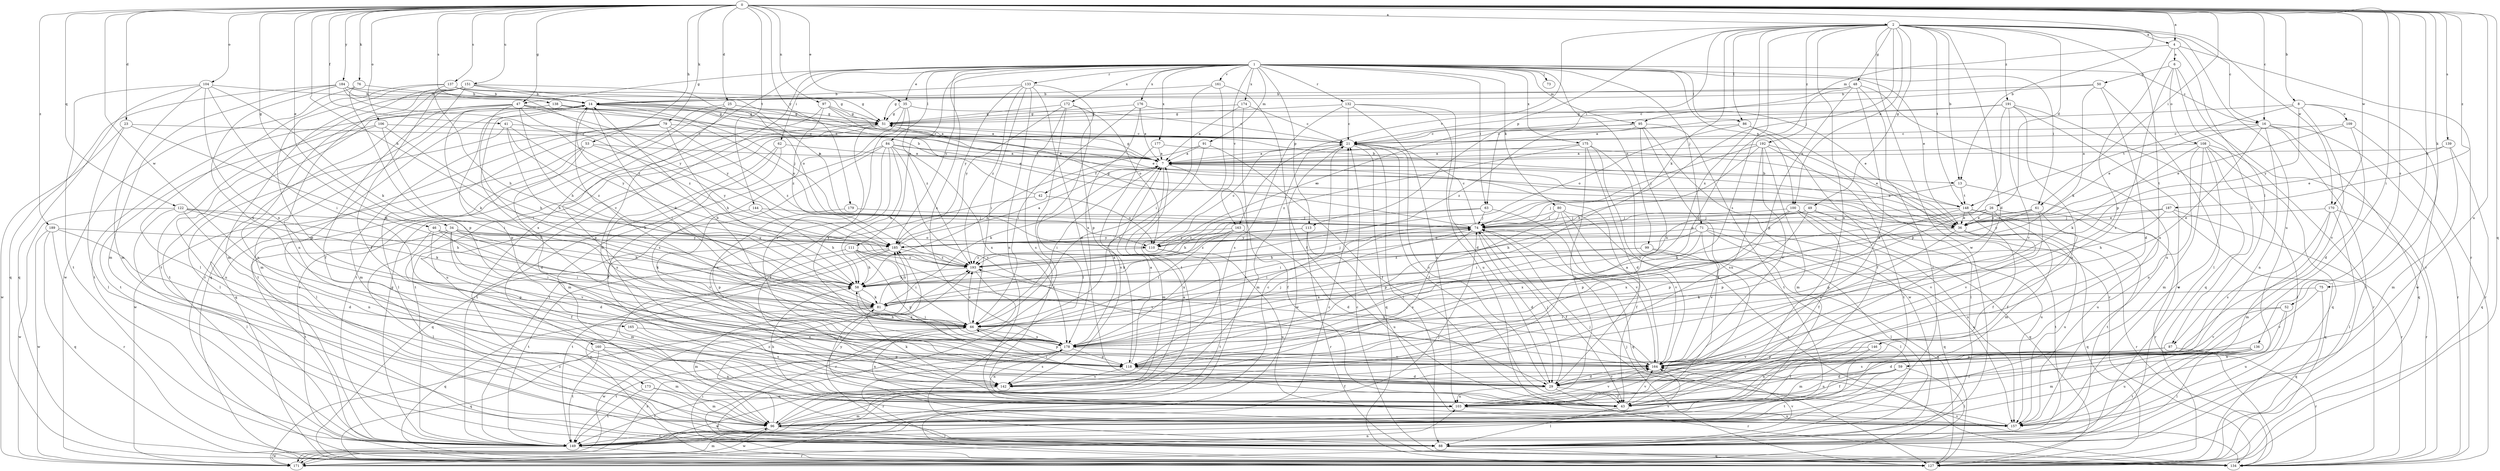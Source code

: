 strict digraph  {
0;
1;
2;
4;
6;
7;
8;
13;
14;
16;
21;
23;
25;
26;
29;
34;
35;
36;
41;
42;
43;
46;
47;
48;
49;
50;
51;
52;
53;
58;
59;
61;
62;
63;
66;
71;
73;
74;
75;
76;
79;
80;
81;
84;
86;
87;
88;
91;
95;
96;
97;
99;
100;
103;
104;
106;
108;
109;
110;
111;
113;
118;
122;
127;
132;
133;
134;
136;
137;
138;
139;
142;
144;
146;
148;
149;
151;
157;
160;
161;
163;
164;
165;
170;
171;
172;
173;
174;
175;
176;
177;
178;
179;
184;
185;
187;
189;
191;
192;
193;
0 -> 2  [label=a];
0 -> 4  [label=a];
0 -> 8  [label=b];
0 -> 13  [label=b];
0 -> 16  [label=c];
0 -> 23  [label=d];
0 -> 25  [label=d];
0 -> 34  [label=e];
0 -> 35  [label=e];
0 -> 41  [label=f];
0 -> 46  [label=g];
0 -> 47  [label=g];
0 -> 52  [label=h];
0 -> 53  [label=h];
0 -> 58  [label=h];
0 -> 59  [label=i];
0 -> 61  [label=i];
0 -> 75  [label=k];
0 -> 76  [label=k];
0 -> 79  [label=k];
0 -> 97  [label=n];
0 -> 104  [label=o];
0 -> 106  [label=o];
0 -> 122  [label=q];
0 -> 127  [label=q];
0 -> 136  [label=s];
0 -> 137  [label=s];
0 -> 138  [label=s];
0 -> 139  [label=s];
0 -> 144  [label=t];
0 -> 151  [label=u];
0 -> 157  [label=u];
0 -> 165  [label=w];
0 -> 170  [label=w];
0 -> 179  [label=y];
0 -> 184  [label=y];
0 -> 187  [label=z];
0 -> 189  [label=z];
1 -> 16  [label=c];
1 -> 35  [label=e];
1 -> 36  [label=e];
1 -> 47  [label=g];
1 -> 61  [label=i];
1 -> 62  [label=i];
1 -> 63  [label=i];
1 -> 71  [label=j];
1 -> 73  [label=j];
1 -> 80  [label=k];
1 -> 84  [label=l];
1 -> 86  [label=l];
1 -> 91  [label=m];
1 -> 95  [label=m];
1 -> 99  [label=n];
1 -> 100  [label=n];
1 -> 111  [label=p];
1 -> 113  [label=p];
1 -> 132  [label=r];
1 -> 133  [label=r];
1 -> 160  [label=v];
1 -> 161  [label=v];
1 -> 163  [label=v];
1 -> 172  [label=x];
1 -> 173  [label=x];
1 -> 174  [label=x];
1 -> 175  [label=x];
1 -> 176  [label=x];
1 -> 177  [label=x];
1 -> 178  [label=x];
1 -> 185  [label=y];
2 -> 4  [label=a];
2 -> 13  [label=b];
2 -> 16  [label=c];
2 -> 26  [label=d];
2 -> 29  [label=d];
2 -> 48  [label=g];
2 -> 49  [label=g];
2 -> 63  [label=i];
2 -> 74  [label=j];
2 -> 81  [label=k];
2 -> 86  [label=l];
2 -> 100  [label=n];
2 -> 103  [label=n];
2 -> 113  [label=p];
2 -> 142  [label=s];
2 -> 146  [label=t];
2 -> 148  [label=t];
2 -> 157  [label=u];
2 -> 163  [label=v];
2 -> 170  [label=w];
2 -> 171  [label=w];
2 -> 178  [label=x];
2 -> 191  [label=z];
2 -> 192  [label=z];
4 -> 6  [label=a];
4 -> 87  [label=l];
4 -> 95  [label=m];
4 -> 118  [label=p];
4 -> 134  [label=r];
6 -> 50  [label=g];
6 -> 87  [label=l];
6 -> 108  [label=o];
6 -> 134  [label=r];
6 -> 142  [label=s];
7 -> 13  [label=b];
7 -> 42  [label=f];
7 -> 43  [label=f];
7 -> 51  [label=g];
7 -> 66  [label=i];
7 -> 81  [label=k];
7 -> 96  [label=m];
8 -> 7  [label=a];
8 -> 109  [label=o];
8 -> 148  [label=t];
8 -> 164  [label=v];
8 -> 171  [label=w];
8 -> 185  [label=y];
13 -> 74  [label=j];
13 -> 148  [label=t];
13 -> 157  [label=u];
14 -> 51  [label=g];
14 -> 66  [label=i];
14 -> 74  [label=j];
14 -> 81  [label=k];
14 -> 96  [label=m];
14 -> 118  [label=p];
14 -> 148  [label=t];
14 -> 149  [label=t];
16 -> 21  [label=c];
16 -> 36  [label=e];
16 -> 88  [label=l];
16 -> 103  [label=n];
16 -> 127  [label=q];
16 -> 134  [label=r];
16 -> 178  [label=x];
21 -> 7  [label=a];
21 -> 43  [label=f];
21 -> 88  [label=l];
21 -> 96  [label=m];
21 -> 127  [label=q];
21 -> 171  [label=w];
23 -> 21  [label=c];
23 -> 81  [label=k];
23 -> 88  [label=l];
23 -> 171  [label=w];
25 -> 7  [label=a];
25 -> 29  [label=d];
25 -> 51  [label=g];
25 -> 134  [label=r];
25 -> 149  [label=t];
26 -> 36  [label=e];
26 -> 81  [label=k];
26 -> 110  [label=o];
26 -> 118  [label=p];
26 -> 134  [label=r];
26 -> 164  [label=v];
29 -> 21  [label=c];
29 -> 43  [label=f];
29 -> 66  [label=i];
29 -> 74  [label=j];
29 -> 103  [label=n];
29 -> 134  [label=r];
29 -> 164  [label=v];
34 -> 29  [label=d];
34 -> 43  [label=f];
34 -> 66  [label=i];
34 -> 81  [label=k];
34 -> 110  [label=o];
34 -> 149  [label=t];
34 -> 164  [label=v];
34 -> 185  [label=y];
35 -> 21  [label=c];
35 -> 51  [label=g];
35 -> 142  [label=s];
35 -> 164  [label=v];
35 -> 193  [label=z];
36 -> 7  [label=a];
36 -> 127  [label=q];
36 -> 134  [label=r];
36 -> 157  [label=u];
36 -> 164  [label=v];
36 -> 178  [label=x];
41 -> 21  [label=c];
41 -> 58  [label=h];
41 -> 88  [label=l];
41 -> 185  [label=y];
41 -> 193  [label=z];
42 -> 14  [label=b];
42 -> 110  [label=o];
42 -> 127  [label=q];
43 -> 88  [label=l];
43 -> 164  [label=v];
46 -> 58  [label=h];
46 -> 66  [label=i];
46 -> 88  [label=l];
46 -> 118  [label=p];
46 -> 185  [label=y];
47 -> 7  [label=a];
47 -> 43  [label=f];
47 -> 51  [label=g];
47 -> 58  [label=h];
47 -> 66  [label=i];
47 -> 103  [label=n];
47 -> 149  [label=t];
47 -> 185  [label=y];
47 -> 193  [label=z];
48 -> 14  [label=b];
48 -> 29  [label=d];
48 -> 51  [label=g];
48 -> 118  [label=p];
48 -> 149  [label=t];
48 -> 157  [label=u];
48 -> 178  [label=x];
49 -> 58  [label=h];
49 -> 74  [label=j];
49 -> 118  [label=p];
49 -> 149  [label=t];
49 -> 157  [label=u];
50 -> 14  [label=b];
50 -> 21  [label=c];
50 -> 29  [label=d];
50 -> 81  [label=k];
50 -> 88  [label=l];
51 -> 21  [label=c];
51 -> 149  [label=t];
51 -> 157  [label=u];
51 -> 178  [label=x];
52 -> 66  [label=i];
52 -> 103  [label=n];
52 -> 157  [label=u];
52 -> 164  [label=v];
53 -> 7  [label=a];
53 -> 29  [label=d];
53 -> 88  [label=l];
53 -> 171  [label=w];
53 -> 185  [label=y];
58 -> 81  [label=k];
58 -> 178  [label=x];
59 -> 29  [label=d];
59 -> 43  [label=f];
59 -> 88  [label=l];
59 -> 103  [label=n];
59 -> 149  [label=t];
61 -> 36  [label=e];
61 -> 43  [label=f];
61 -> 74  [label=j];
61 -> 164  [label=v];
61 -> 185  [label=y];
62 -> 7  [label=a];
62 -> 43  [label=f];
62 -> 142  [label=s];
62 -> 149  [label=t];
63 -> 58  [label=h];
63 -> 74  [label=j];
63 -> 164  [label=v];
63 -> 193  [label=z];
66 -> 14  [label=b];
66 -> 103  [label=n];
66 -> 118  [label=p];
66 -> 171  [label=w];
66 -> 178  [label=x];
66 -> 193  [label=z];
71 -> 58  [label=h];
71 -> 88  [label=l];
71 -> 110  [label=o];
71 -> 127  [label=q];
71 -> 157  [label=u];
71 -> 164  [label=v];
71 -> 178  [label=x];
74 -> 21  [label=c];
74 -> 29  [label=d];
74 -> 43  [label=f];
74 -> 51  [label=g];
74 -> 66  [label=i];
74 -> 127  [label=q];
74 -> 142  [label=s];
74 -> 185  [label=y];
75 -> 81  [label=k];
75 -> 127  [label=q];
75 -> 164  [label=v];
76 -> 14  [label=b];
76 -> 118  [label=p];
76 -> 171  [label=w];
79 -> 21  [label=c];
79 -> 58  [label=h];
79 -> 88  [label=l];
79 -> 96  [label=m];
79 -> 127  [label=q];
79 -> 193  [label=z];
80 -> 43  [label=f];
80 -> 66  [label=i];
80 -> 74  [label=j];
80 -> 118  [label=p];
80 -> 134  [label=r];
80 -> 164  [label=v];
81 -> 66  [label=i];
81 -> 96  [label=m];
81 -> 127  [label=q];
81 -> 185  [label=y];
84 -> 7  [label=a];
84 -> 36  [label=e];
84 -> 43  [label=f];
84 -> 58  [label=h];
84 -> 96  [label=m];
84 -> 142  [label=s];
84 -> 149  [label=t];
84 -> 164  [label=v];
84 -> 178  [label=x];
86 -> 21  [label=c];
86 -> 43  [label=f];
86 -> 110  [label=o];
86 -> 134  [label=r];
87 -> 103  [label=n];
87 -> 118  [label=p];
87 -> 134  [label=r];
88 -> 127  [label=q];
88 -> 164  [label=v];
88 -> 185  [label=y];
91 -> 7  [label=a];
91 -> 43  [label=f];
91 -> 58  [label=h];
91 -> 66  [label=i];
95 -> 21  [label=c];
95 -> 103  [label=n];
95 -> 110  [label=o];
95 -> 149  [label=t];
95 -> 171  [label=w];
95 -> 178  [label=x];
95 -> 193  [label=z];
96 -> 7  [label=a];
96 -> 21  [label=c];
96 -> 88  [label=l];
96 -> 149  [label=t];
96 -> 171  [label=w];
96 -> 193  [label=z];
97 -> 7  [label=a];
97 -> 36  [label=e];
97 -> 51  [label=g];
97 -> 118  [label=p];
97 -> 193  [label=z];
99 -> 88  [label=l];
99 -> 127  [label=q];
99 -> 178  [label=x];
99 -> 193  [label=z];
100 -> 43  [label=f];
100 -> 66  [label=i];
100 -> 74  [label=j];
100 -> 118  [label=p];
100 -> 127  [label=q];
100 -> 157  [label=u];
103 -> 58  [label=h];
103 -> 96  [label=m];
103 -> 157  [label=u];
103 -> 164  [label=v];
104 -> 14  [label=b];
104 -> 66  [label=i];
104 -> 81  [label=k];
104 -> 96  [label=m];
104 -> 127  [label=q];
104 -> 149  [label=t];
104 -> 178  [label=x];
106 -> 21  [label=c];
106 -> 58  [label=h];
106 -> 66  [label=i];
106 -> 149  [label=t];
106 -> 157  [label=u];
108 -> 7  [label=a];
108 -> 81  [label=k];
108 -> 88  [label=l];
108 -> 96  [label=m];
108 -> 103  [label=n];
108 -> 127  [label=q];
108 -> 134  [label=r];
108 -> 157  [label=u];
109 -> 21  [label=c];
109 -> 29  [label=d];
109 -> 36  [label=e];
109 -> 134  [label=r];
110 -> 21  [label=c];
110 -> 149  [label=t];
110 -> 157  [label=u];
110 -> 193  [label=z];
111 -> 58  [label=h];
111 -> 66  [label=i];
111 -> 118  [label=p];
111 -> 149  [label=t];
111 -> 164  [label=v];
111 -> 193  [label=z];
113 -> 134  [label=r];
113 -> 157  [label=u];
113 -> 185  [label=y];
113 -> 193  [label=z];
118 -> 7  [label=a];
118 -> 14  [label=b];
118 -> 29  [label=d];
118 -> 43  [label=f];
118 -> 142  [label=s];
122 -> 58  [label=h];
122 -> 74  [label=j];
122 -> 81  [label=k];
122 -> 88  [label=l];
122 -> 103  [label=n];
122 -> 171  [label=w];
127 -> 21  [label=c];
127 -> 74  [label=j];
132 -> 21  [label=c];
132 -> 29  [label=d];
132 -> 51  [label=g];
132 -> 103  [label=n];
132 -> 142  [label=s];
132 -> 157  [label=u];
133 -> 14  [label=b];
133 -> 29  [label=d];
133 -> 66  [label=i];
133 -> 103  [label=n];
133 -> 118  [label=p];
133 -> 185  [label=y];
133 -> 193  [label=z];
134 -> 21  [label=c];
134 -> 66  [label=i];
134 -> 164  [label=v];
136 -> 29  [label=d];
136 -> 43  [label=f];
136 -> 88  [label=l];
136 -> 96  [label=m];
136 -> 118  [label=p];
136 -> 142  [label=s];
136 -> 149  [label=t];
136 -> 157  [label=u];
137 -> 14  [label=b];
137 -> 36  [label=e];
137 -> 51  [label=g];
137 -> 58  [label=h];
137 -> 88  [label=l];
137 -> 142  [label=s];
138 -> 36  [label=e];
138 -> 51  [label=g];
138 -> 81  [label=k];
138 -> 110  [label=o];
138 -> 149  [label=t];
139 -> 7  [label=a];
139 -> 36  [label=e];
139 -> 96  [label=m];
139 -> 127  [label=q];
142 -> 81  [label=k];
142 -> 149  [label=t];
142 -> 171  [label=w];
144 -> 58  [label=h];
144 -> 74  [label=j];
144 -> 164  [label=v];
146 -> 43  [label=f];
146 -> 96  [label=m];
146 -> 164  [label=v];
148 -> 14  [label=b];
148 -> 36  [label=e];
148 -> 43  [label=f];
148 -> 74  [label=j];
148 -> 96  [label=m];
148 -> 118  [label=p];
148 -> 149  [label=t];
149 -> 51  [label=g];
149 -> 74  [label=j];
149 -> 134  [label=r];
149 -> 164  [label=v];
149 -> 171  [label=w];
151 -> 14  [label=b];
151 -> 43  [label=f];
151 -> 74  [label=j];
151 -> 96  [label=m];
151 -> 103  [label=n];
151 -> 110  [label=o];
151 -> 127  [label=q];
151 -> 134  [label=r];
151 -> 149  [label=t];
157 -> 74  [label=j];
157 -> 185  [label=y];
160 -> 96  [label=m];
160 -> 103  [label=n];
160 -> 118  [label=p];
160 -> 127  [label=q];
160 -> 149  [label=t];
161 -> 14  [label=b];
161 -> 43  [label=f];
161 -> 66  [label=i];
161 -> 149  [label=t];
163 -> 29  [label=d];
163 -> 66  [label=i];
163 -> 81  [label=k];
163 -> 178  [label=x];
163 -> 185  [label=y];
164 -> 7  [label=a];
164 -> 29  [label=d];
164 -> 193  [label=z];
165 -> 142  [label=s];
165 -> 178  [label=x];
170 -> 36  [label=e];
170 -> 88  [label=l];
170 -> 96  [label=m];
170 -> 134  [label=r];
170 -> 142  [label=s];
171 -> 96  [label=m];
171 -> 103  [label=n];
171 -> 178  [label=x];
171 -> 193  [label=z];
172 -> 51  [label=g];
172 -> 88  [label=l];
172 -> 110  [label=o];
172 -> 134  [label=r];
172 -> 142  [label=s];
172 -> 185  [label=y];
173 -> 96  [label=m];
173 -> 103  [label=n];
173 -> 149  [label=t];
174 -> 7  [label=a];
174 -> 21  [label=c];
174 -> 51  [label=g];
174 -> 149  [label=t];
175 -> 7  [label=a];
175 -> 29  [label=d];
175 -> 43  [label=f];
175 -> 103  [label=n];
175 -> 164  [label=v];
175 -> 193  [label=z];
176 -> 7  [label=a];
176 -> 36  [label=e];
176 -> 51  [label=g];
176 -> 66  [label=i];
176 -> 178  [label=x];
177 -> 7  [label=a];
177 -> 36  [label=e];
177 -> 142  [label=s];
178 -> 7  [label=a];
178 -> 14  [label=b];
178 -> 58  [label=h];
178 -> 74  [label=j];
178 -> 103  [label=n];
178 -> 118  [label=p];
178 -> 134  [label=r];
178 -> 142  [label=s];
178 -> 149  [label=t];
178 -> 164  [label=v];
179 -> 74  [label=j];
179 -> 118  [label=p];
184 -> 14  [label=b];
184 -> 51  [label=g];
184 -> 96  [label=m];
184 -> 127  [label=q];
184 -> 178  [label=x];
184 -> 185  [label=y];
184 -> 193  [label=z];
185 -> 7  [label=a];
185 -> 96  [label=m];
185 -> 134  [label=r];
185 -> 149  [label=t];
185 -> 193  [label=z];
187 -> 36  [label=e];
187 -> 58  [label=h];
187 -> 74  [label=j];
187 -> 127  [label=q];
187 -> 134  [label=r];
189 -> 29  [label=d];
189 -> 127  [label=q];
189 -> 134  [label=r];
189 -> 171  [label=w];
189 -> 185  [label=y];
191 -> 21  [label=c];
191 -> 51  [label=g];
191 -> 103  [label=n];
191 -> 118  [label=p];
191 -> 127  [label=q];
191 -> 164  [label=v];
191 -> 171  [label=w];
192 -> 7  [label=a];
192 -> 58  [label=h];
192 -> 74  [label=j];
192 -> 88  [label=l];
192 -> 96  [label=m];
192 -> 142  [label=s];
192 -> 149  [label=t];
192 -> 164  [label=v];
193 -> 58  [label=h];
193 -> 74  [label=j];
193 -> 134  [label=r];
}
